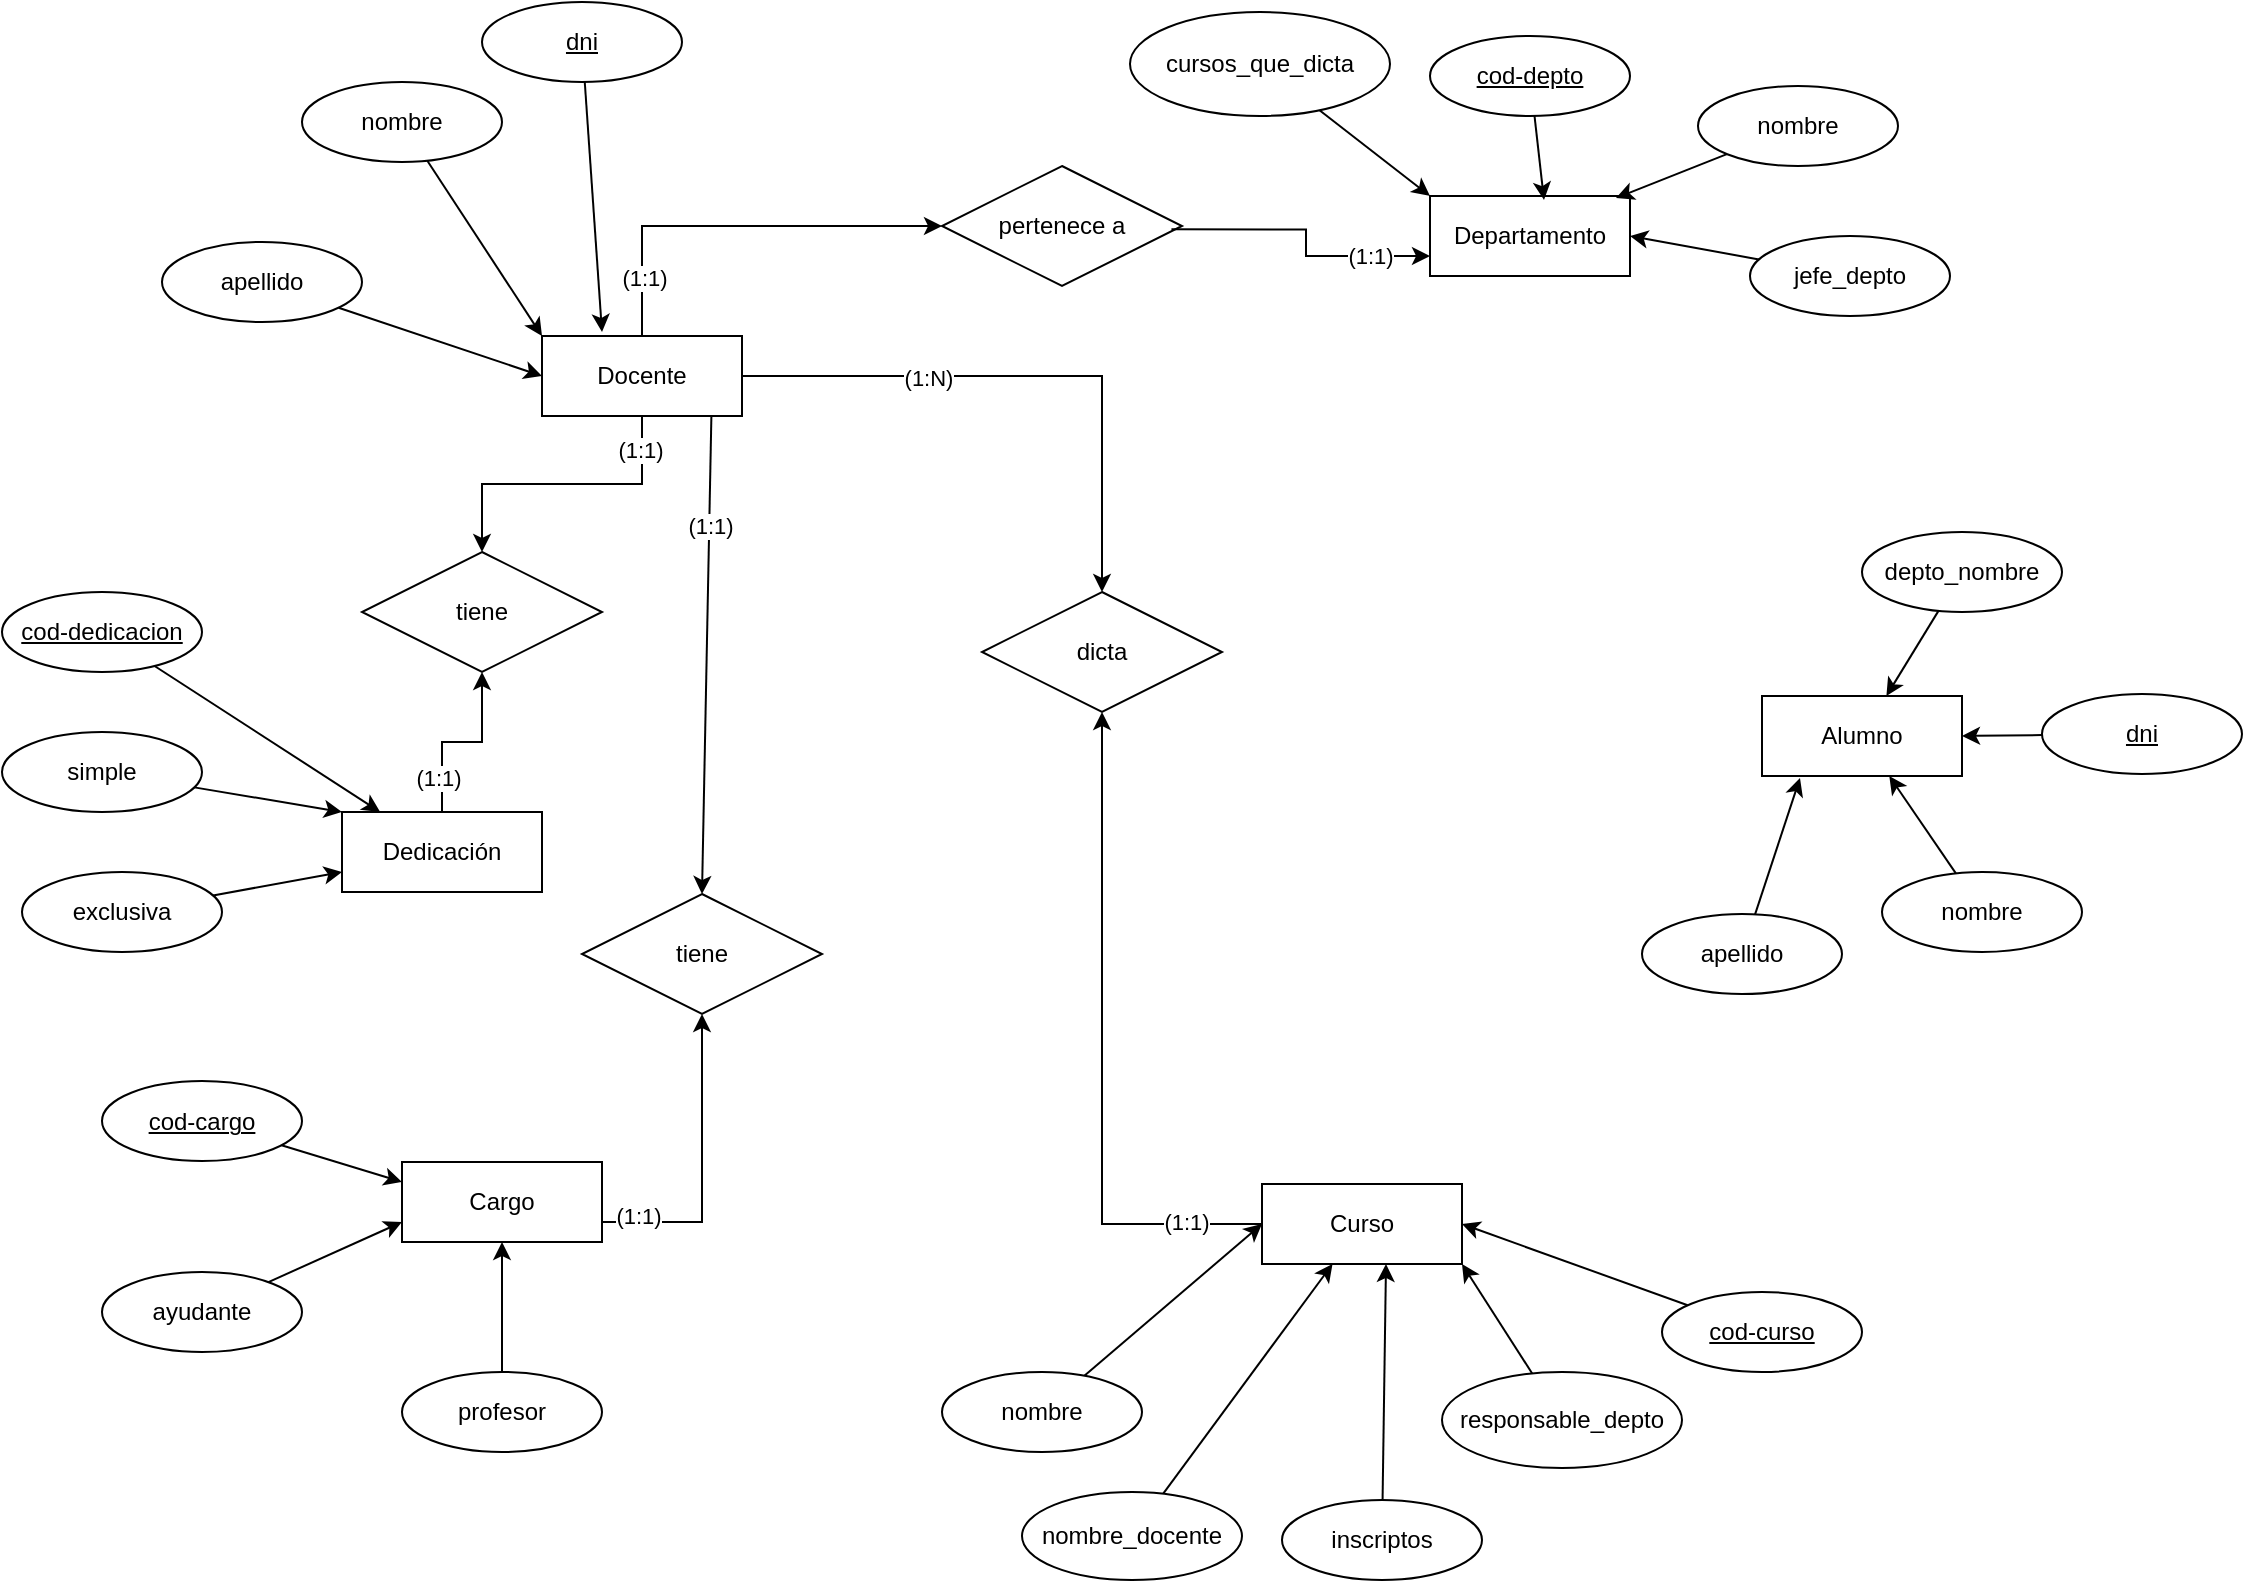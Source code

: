 <mxfile version="24.2.5" type="device">
  <diagram name="Página-1" id="Szhqvdssi4D6ShE0cRk2">
    <mxGraphModel dx="2514" dy="993" grid="1" gridSize="10" guides="1" tooltips="1" connect="1" arrows="1" fold="1" page="1" pageScale="1" pageWidth="827" pageHeight="1169" math="0" shadow="0">
      <root>
        <mxCell id="0" />
        <mxCell id="1" parent="0" />
        <mxCell id="ZhWLkEhnbrc2XoAsqvrD-73" style="edgeStyle=orthogonalEdgeStyle;rounded=0;orthogonalLoop=1;jettySize=auto;html=1;" parent="1" source="ZhWLkEhnbrc2XoAsqvrD-3" target="ZhWLkEhnbrc2XoAsqvrD-56" edge="1">
          <mxGeometry relative="1" as="geometry" />
        </mxCell>
        <mxCell id="ZhWLkEhnbrc2XoAsqvrD-74" value="(1:N)" style="edgeLabel;html=1;align=center;verticalAlign=middle;resizable=0;points=[];" parent="ZhWLkEhnbrc2XoAsqvrD-73" vertex="1" connectable="0">
          <mxGeometry x="-0.354" y="-1" relative="1" as="geometry">
            <mxPoint as="offset" />
          </mxGeometry>
        </mxCell>
        <mxCell id="0FVTG-73KJkeVfvqFPHx-3" style="rounded=0;orthogonalLoop=1;jettySize=auto;html=1;entryX=0.5;entryY=0;entryDx=0;entryDy=0;exitX=0.847;exitY=0.995;exitDx=0;exitDy=0;exitPerimeter=0;" parent="1" source="ZhWLkEhnbrc2XoAsqvrD-3" target="ZhWLkEhnbrc2XoAsqvrD-69" edge="1">
          <mxGeometry relative="1" as="geometry" />
        </mxCell>
        <mxCell id="0FVTG-73KJkeVfvqFPHx-4" value="(1:1)" style="edgeLabel;html=1;align=center;verticalAlign=middle;resizable=0;points=[];" parent="0FVTG-73KJkeVfvqFPHx-3" vertex="1" connectable="0">
          <mxGeometry x="-0.546" relative="1" as="geometry">
            <mxPoint as="offset" />
          </mxGeometry>
        </mxCell>
        <mxCell id="0FVTG-73KJkeVfvqFPHx-11" style="edgeStyle=orthogonalEdgeStyle;rounded=0;orthogonalLoop=1;jettySize=auto;html=1;entryX=0.5;entryY=0;entryDx=0;entryDy=0;" parent="1" source="ZhWLkEhnbrc2XoAsqvrD-3" target="ZhWLkEhnbrc2XoAsqvrD-60" edge="1">
          <mxGeometry relative="1" as="geometry" />
        </mxCell>
        <mxCell id="0FVTG-73KJkeVfvqFPHx-13" value="(1:1)" style="edgeLabel;html=1;align=center;verticalAlign=middle;resizable=0;points=[];" parent="0FVTG-73KJkeVfvqFPHx-11" vertex="1" connectable="0">
          <mxGeometry x="-0.768" y="-1" relative="1" as="geometry">
            <mxPoint as="offset" />
          </mxGeometry>
        </mxCell>
        <mxCell id="0FVTG-73KJkeVfvqFPHx-18" style="edgeStyle=orthogonalEdgeStyle;rounded=0;orthogonalLoop=1;jettySize=auto;html=1;entryX=0;entryY=0.5;entryDx=0;entryDy=0;exitX=0.5;exitY=0;exitDx=0;exitDy=0;" parent="1" source="ZhWLkEhnbrc2XoAsqvrD-3" target="ZhWLkEhnbrc2XoAsqvrD-54" edge="1">
          <mxGeometry relative="1" as="geometry" />
        </mxCell>
        <mxCell id="0FVTG-73KJkeVfvqFPHx-19" value="(1:1)" style="edgeLabel;html=1;align=center;verticalAlign=middle;resizable=0;points=[];" parent="0FVTG-73KJkeVfvqFPHx-18" vertex="1" connectable="0">
          <mxGeometry x="-0.714" y="-1" relative="1" as="geometry">
            <mxPoint as="offset" />
          </mxGeometry>
        </mxCell>
        <mxCell id="ZhWLkEhnbrc2XoAsqvrD-3" value="Docente" style="whiteSpace=wrap;html=1;align=center;" parent="1" vertex="1">
          <mxGeometry x="-100" y="172" width="100" height="40" as="geometry" />
        </mxCell>
        <mxCell id="ZhWLkEhnbrc2XoAsqvrD-4" value="Alumno" style="whiteSpace=wrap;html=1;align=center;" parent="1" vertex="1">
          <mxGeometry x="510" y="352" width="100" height="40" as="geometry" />
        </mxCell>
        <mxCell id="ZhWLkEhnbrc2XoAsqvrD-75" value="" style="edgeStyle=orthogonalEdgeStyle;rounded=0;orthogonalLoop=1;jettySize=auto;html=1;entryX=0.5;entryY=1;entryDx=0;entryDy=0;" parent="1" source="ZhWLkEhnbrc2XoAsqvrD-5" target="ZhWLkEhnbrc2XoAsqvrD-56" edge="1">
          <mxGeometry relative="1" as="geometry" />
        </mxCell>
        <mxCell id="ZhWLkEhnbrc2XoAsqvrD-76" value="(1:1)" style="edgeLabel;html=1;align=center;verticalAlign=middle;resizable=0;points=[];" parent="ZhWLkEhnbrc2XoAsqvrD-75" vertex="1" connectable="0">
          <mxGeometry x="-0.774" y="-1" relative="1" as="geometry">
            <mxPoint as="offset" />
          </mxGeometry>
        </mxCell>
        <mxCell id="ZhWLkEhnbrc2XoAsqvrD-5" value="Curso" style="whiteSpace=wrap;html=1;align=center;" parent="1" vertex="1">
          <mxGeometry x="260" y="596" width="100" height="40" as="geometry" />
        </mxCell>
        <mxCell id="ZhWLkEhnbrc2XoAsqvrD-6" value="Departamento" style="whiteSpace=wrap;html=1;align=center;" parent="1" vertex="1">
          <mxGeometry x="344" y="102" width="100" height="40" as="geometry" />
        </mxCell>
        <mxCell id="ZhWLkEhnbrc2XoAsqvrD-35" style="rounded=0;orthogonalLoop=1;jettySize=auto;html=1;entryX=0;entryY=0;entryDx=0;entryDy=0;" parent="1" source="ZhWLkEhnbrc2XoAsqvrD-9" target="ZhWLkEhnbrc2XoAsqvrD-3" edge="1">
          <mxGeometry relative="1" as="geometry" />
        </mxCell>
        <mxCell id="ZhWLkEhnbrc2XoAsqvrD-9" value="nombre" style="ellipse;whiteSpace=wrap;html=1;align=center;" parent="1" vertex="1">
          <mxGeometry x="-220" y="45" width="100" height="40" as="geometry" />
        </mxCell>
        <mxCell id="ZhWLkEhnbrc2XoAsqvrD-10" value="apellido" style="ellipse;whiteSpace=wrap;html=1;align=center;" parent="1" vertex="1">
          <mxGeometry x="-290" y="125" width="100" height="40" as="geometry" />
        </mxCell>
        <mxCell id="ZhWLkEhnbrc2XoAsqvrD-31" style="rounded=0;orthogonalLoop=1;jettySize=auto;html=1;entryX=0.93;entryY=0.025;entryDx=0;entryDy=0;entryPerimeter=0;" parent="1" source="ZhWLkEhnbrc2XoAsqvrD-11" target="ZhWLkEhnbrc2XoAsqvrD-6" edge="1">
          <mxGeometry relative="1" as="geometry">
            <mxPoint x="424" y="122" as="targetPoint" />
          </mxGeometry>
        </mxCell>
        <mxCell id="ZhWLkEhnbrc2XoAsqvrD-11" value="nombre" style="ellipse;whiteSpace=wrap;html=1;align=center;" parent="1" vertex="1">
          <mxGeometry x="478" y="47" width="100" height="40" as="geometry" />
        </mxCell>
        <mxCell id="ZhWLkEhnbrc2XoAsqvrD-32" style="rounded=0;orthogonalLoop=1;jettySize=auto;html=1;entryX=1;entryY=0.5;entryDx=0;entryDy=0;" parent="1" source="ZhWLkEhnbrc2XoAsqvrD-12" target="ZhWLkEhnbrc2XoAsqvrD-6" edge="1">
          <mxGeometry relative="1" as="geometry" />
        </mxCell>
        <mxCell id="ZhWLkEhnbrc2XoAsqvrD-12" value="jefe_depto" style="ellipse;whiteSpace=wrap;html=1;align=center;" parent="1" vertex="1">
          <mxGeometry x="504" y="122" width="100" height="40" as="geometry" />
        </mxCell>
        <mxCell id="ZhWLkEhnbrc2XoAsqvrD-13" value="cursos_que_dicta" style="ellipse;whiteSpace=wrap;html=1;align=center;" parent="1" vertex="1">
          <mxGeometry x="194" y="10" width="130" height="52" as="geometry" />
        </mxCell>
        <mxCell id="ZhWLkEhnbrc2XoAsqvrD-44" style="rounded=0;orthogonalLoop=1;jettySize=auto;html=1;" parent="1" source="ZhWLkEhnbrc2XoAsqvrD-15" target="ZhWLkEhnbrc2XoAsqvrD-4" edge="1">
          <mxGeometry relative="1" as="geometry" />
        </mxCell>
        <mxCell id="ZhWLkEhnbrc2XoAsqvrD-15" value="nombre" style="ellipse;whiteSpace=wrap;html=1;align=center;" parent="1" vertex="1">
          <mxGeometry x="570" y="440" width="100" height="40" as="geometry" />
        </mxCell>
        <mxCell id="ZhWLkEhnbrc2XoAsqvrD-45" style="rounded=0;orthogonalLoop=1;jettySize=auto;html=1;entryX=0.19;entryY=1.025;entryDx=0;entryDy=0;entryPerimeter=0;" parent="1" source="ZhWLkEhnbrc2XoAsqvrD-16" target="ZhWLkEhnbrc2XoAsqvrD-4" edge="1">
          <mxGeometry relative="1" as="geometry" />
        </mxCell>
        <mxCell id="ZhWLkEhnbrc2XoAsqvrD-16" value="apellido" style="ellipse;whiteSpace=wrap;html=1;align=center;" parent="1" vertex="1">
          <mxGeometry x="450" y="461" width="100" height="40" as="geometry" />
        </mxCell>
        <mxCell id="ZhWLkEhnbrc2XoAsqvrD-42" style="rounded=0;orthogonalLoop=1;jettySize=auto;html=1;" parent="1" source="ZhWLkEhnbrc2XoAsqvrD-17" target="ZhWLkEhnbrc2XoAsqvrD-4" edge="1">
          <mxGeometry relative="1" as="geometry" />
        </mxCell>
        <mxCell id="ZhWLkEhnbrc2XoAsqvrD-17" value="depto_nombre" style="ellipse;whiteSpace=wrap;html=1;align=center;" parent="1" vertex="1">
          <mxGeometry x="560" y="270" width="100" height="40" as="geometry" />
        </mxCell>
        <mxCell id="0FVTG-73KJkeVfvqFPHx-9" style="edgeStyle=orthogonalEdgeStyle;rounded=0;orthogonalLoop=1;jettySize=auto;html=1;entryX=0.5;entryY=1;entryDx=0;entryDy=0;exitX=1;exitY=0.75;exitDx=0;exitDy=0;" parent="1" source="ZhWLkEhnbrc2XoAsqvrD-18" target="ZhWLkEhnbrc2XoAsqvrD-69" edge="1">
          <mxGeometry relative="1" as="geometry" />
        </mxCell>
        <mxCell id="0FVTG-73KJkeVfvqFPHx-10" value="(1:1)" style="edgeLabel;html=1;align=center;verticalAlign=middle;resizable=0;points=[];" parent="0FVTG-73KJkeVfvqFPHx-9" vertex="1" connectable="0">
          <mxGeometry x="-0.765" y="3" relative="1" as="geometry">
            <mxPoint as="offset" />
          </mxGeometry>
        </mxCell>
        <mxCell id="ZhWLkEhnbrc2XoAsqvrD-18" value="Cargo" style="whiteSpace=wrap;html=1;align=center;" parent="1" vertex="1">
          <mxGeometry x="-170" y="585" width="100" height="40" as="geometry" />
        </mxCell>
        <mxCell id="ZhWLkEhnbrc2XoAsqvrD-39" style="rounded=0;orthogonalLoop=1;jettySize=auto;html=1;exitX=0.5;exitY=0;exitDx=0;exitDy=0;entryX=0.5;entryY=1;entryDx=0;entryDy=0;" parent="1" source="ZhWLkEhnbrc2XoAsqvrD-19" target="ZhWLkEhnbrc2XoAsqvrD-18" edge="1">
          <mxGeometry relative="1" as="geometry" />
        </mxCell>
        <mxCell id="ZhWLkEhnbrc2XoAsqvrD-19" value="profesor" style="ellipse;whiteSpace=wrap;html=1;align=center;" parent="1" vertex="1">
          <mxGeometry x="-170" y="690" width="100" height="40" as="geometry" />
        </mxCell>
        <mxCell id="ZhWLkEhnbrc2XoAsqvrD-40" style="rounded=0;orthogonalLoop=1;jettySize=auto;html=1;entryX=0;entryY=0.75;entryDx=0;entryDy=0;" parent="1" source="ZhWLkEhnbrc2XoAsqvrD-20" target="ZhWLkEhnbrc2XoAsqvrD-18" edge="1">
          <mxGeometry relative="1" as="geometry" />
        </mxCell>
        <mxCell id="ZhWLkEhnbrc2XoAsqvrD-20" value="ayudante" style="ellipse;whiteSpace=wrap;html=1;align=center;" parent="1" vertex="1">
          <mxGeometry x="-320" y="640" width="100" height="40" as="geometry" />
        </mxCell>
        <mxCell id="ZhWLkEhnbrc2XoAsqvrD-27" style="rounded=0;orthogonalLoop=1;jettySize=auto;html=1;entryX=0;entryY=0.5;entryDx=0;entryDy=0;" parent="1" source="ZhWLkEhnbrc2XoAsqvrD-22" target="ZhWLkEhnbrc2XoAsqvrD-5" edge="1">
          <mxGeometry relative="1" as="geometry" />
        </mxCell>
        <mxCell id="ZhWLkEhnbrc2XoAsqvrD-22" value="nombre" style="ellipse;whiteSpace=wrap;html=1;align=center;" parent="1" vertex="1">
          <mxGeometry x="100" y="690" width="100" height="40" as="geometry" />
        </mxCell>
        <mxCell id="ZhWLkEhnbrc2XoAsqvrD-28" style="rounded=0;orthogonalLoop=1;jettySize=auto;html=1;" parent="1" source="ZhWLkEhnbrc2XoAsqvrD-23" target="ZhWLkEhnbrc2XoAsqvrD-5" edge="1">
          <mxGeometry relative="1" as="geometry" />
        </mxCell>
        <mxCell id="ZhWLkEhnbrc2XoAsqvrD-23" value="nombre_docente" style="ellipse;whiteSpace=wrap;html=1;align=center;" parent="1" vertex="1">
          <mxGeometry x="140" y="750" width="110" height="44" as="geometry" />
        </mxCell>
        <mxCell id="ZhWLkEhnbrc2XoAsqvrD-24" value="inscriptos" style="ellipse;whiteSpace=wrap;html=1;align=center;" parent="1" vertex="1">
          <mxGeometry x="270" y="754" width="100" height="40" as="geometry" />
        </mxCell>
        <mxCell id="ZhWLkEhnbrc2XoAsqvrD-30" style="rounded=0;orthogonalLoop=1;jettySize=auto;html=1;entryX=1;entryY=1;entryDx=0;entryDy=0;" parent="1" source="ZhWLkEhnbrc2XoAsqvrD-25" target="ZhWLkEhnbrc2XoAsqvrD-5" edge="1">
          <mxGeometry relative="1" as="geometry" />
        </mxCell>
        <mxCell id="ZhWLkEhnbrc2XoAsqvrD-25" value="responsable_depto" style="ellipse;whiteSpace=wrap;html=1;align=center;" parent="1" vertex="1">
          <mxGeometry x="350" y="690" width="120" height="48" as="geometry" />
        </mxCell>
        <mxCell id="ZhWLkEhnbrc2XoAsqvrD-29" style="rounded=0;orthogonalLoop=1;jettySize=auto;html=1;entryX=0.62;entryY=1;entryDx=0;entryDy=0;entryPerimeter=0;" parent="1" source="ZhWLkEhnbrc2XoAsqvrD-24" target="ZhWLkEhnbrc2XoAsqvrD-5" edge="1">
          <mxGeometry relative="1" as="geometry" />
        </mxCell>
        <mxCell id="ZhWLkEhnbrc2XoAsqvrD-33" style="rounded=0;orthogonalLoop=1;jettySize=auto;html=1;entryX=0;entryY=0;entryDx=0;entryDy=0;" parent="1" source="ZhWLkEhnbrc2XoAsqvrD-13" target="ZhWLkEhnbrc2XoAsqvrD-6" edge="1">
          <mxGeometry relative="1" as="geometry" />
        </mxCell>
        <mxCell id="ZhWLkEhnbrc2XoAsqvrD-36" style="rounded=0;orthogonalLoop=1;jettySize=auto;html=1;entryX=0;entryY=0.5;entryDx=0;entryDy=0;" parent="1" source="ZhWLkEhnbrc2XoAsqvrD-10" target="ZhWLkEhnbrc2XoAsqvrD-3" edge="1">
          <mxGeometry relative="1" as="geometry" />
        </mxCell>
        <mxCell id="ZhWLkEhnbrc2XoAsqvrD-65" style="rounded=0;orthogonalLoop=1;jettySize=auto;html=1;" parent="1" source="ZhWLkEhnbrc2XoAsqvrD-46" edge="1">
          <mxGeometry relative="1" as="geometry">
            <mxPoint x="-70" y="170" as="targetPoint" />
          </mxGeometry>
        </mxCell>
        <mxCell id="ZhWLkEhnbrc2XoAsqvrD-46" value="dni" style="ellipse;whiteSpace=wrap;html=1;align=center;fontStyle=4;" parent="1" vertex="1">
          <mxGeometry x="-130" y="5" width="100" height="40" as="geometry" />
        </mxCell>
        <mxCell id="ZhWLkEhnbrc2XoAsqvrD-68" style="rounded=0;orthogonalLoop=1;jettySize=auto;html=1;entryX=1;entryY=0.5;entryDx=0;entryDy=0;" parent="1" source="ZhWLkEhnbrc2XoAsqvrD-47" target="ZhWLkEhnbrc2XoAsqvrD-4" edge="1">
          <mxGeometry relative="1" as="geometry" />
        </mxCell>
        <mxCell id="ZhWLkEhnbrc2XoAsqvrD-47" value="dni" style="ellipse;whiteSpace=wrap;html=1;align=center;fontStyle=4;" parent="1" vertex="1">
          <mxGeometry x="650" y="351" width="100" height="40" as="geometry" />
        </mxCell>
        <mxCell id="ZhWLkEhnbrc2XoAsqvrD-53" style="rounded=0;orthogonalLoop=1;jettySize=auto;html=1;entryX=0;entryY=0.25;entryDx=0;entryDy=0;" parent="1" source="ZhWLkEhnbrc2XoAsqvrD-48" target="ZhWLkEhnbrc2XoAsqvrD-18" edge="1">
          <mxGeometry relative="1" as="geometry" />
        </mxCell>
        <mxCell id="ZhWLkEhnbrc2XoAsqvrD-48" value="cod-cargo" style="ellipse;whiteSpace=wrap;html=1;align=center;fontStyle=4;" parent="1" vertex="1">
          <mxGeometry x="-320" y="544.5" width="100" height="40" as="geometry" />
        </mxCell>
        <mxCell id="ZhWLkEhnbrc2XoAsqvrD-52" style="rounded=0;orthogonalLoop=1;jettySize=auto;html=1;entryX=0.57;entryY=0.05;entryDx=0;entryDy=0;entryPerimeter=0;" parent="1" source="ZhWLkEhnbrc2XoAsqvrD-49" target="ZhWLkEhnbrc2XoAsqvrD-6" edge="1">
          <mxGeometry relative="1" as="geometry" />
        </mxCell>
        <mxCell id="ZhWLkEhnbrc2XoAsqvrD-49" value="cod-depto" style="ellipse;whiteSpace=wrap;html=1;align=center;fontStyle=4;" parent="1" vertex="1">
          <mxGeometry x="344" y="22" width="100" height="40" as="geometry" />
        </mxCell>
        <mxCell id="ZhWLkEhnbrc2XoAsqvrD-51" style="rounded=0;orthogonalLoop=1;jettySize=auto;html=1;entryX=1;entryY=0.5;entryDx=0;entryDy=0;" parent="1" source="ZhWLkEhnbrc2XoAsqvrD-50" target="ZhWLkEhnbrc2XoAsqvrD-5" edge="1">
          <mxGeometry relative="1" as="geometry" />
        </mxCell>
        <mxCell id="ZhWLkEhnbrc2XoAsqvrD-50" value="cod-curso" style="ellipse;whiteSpace=wrap;html=1;align=center;fontStyle=4;" parent="1" vertex="1">
          <mxGeometry x="460" y="650" width="100" height="40" as="geometry" />
        </mxCell>
        <mxCell id="ZhWLkEhnbrc2XoAsqvrD-54" value="pertenece a" style="shape=rhombus;perimeter=rhombusPerimeter;whiteSpace=wrap;html=1;align=center;" parent="1" vertex="1">
          <mxGeometry x="100" y="87" width="120" height="60" as="geometry" />
        </mxCell>
        <mxCell id="0FVTG-73KJkeVfvqFPHx-16" style="edgeStyle=orthogonalEdgeStyle;rounded=0;orthogonalLoop=1;jettySize=auto;html=1;entryX=0;entryY=0.75;entryDx=0;entryDy=0;exitX=0.956;exitY=0.528;exitDx=0;exitDy=0;exitPerimeter=0;" parent="1" source="ZhWLkEhnbrc2XoAsqvrD-54" target="ZhWLkEhnbrc2XoAsqvrD-6" edge="1">
          <mxGeometry relative="1" as="geometry">
            <mxPoint x="220" y="117" as="sourcePoint" />
          </mxGeometry>
        </mxCell>
        <mxCell id="0FVTG-73KJkeVfvqFPHx-20" value="(1:1)" style="edgeLabel;html=1;align=center;verticalAlign=middle;resizable=0;points=[];" parent="0FVTG-73KJkeVfvqFPHx-16" vertex="1" connectable="0">
          <mxGeometry x="0.575" relative="1" as="geometry">
            <mxPoint as="offset" />
          </mxGeometry>
        </mxCell>
        <mxCell id="ZhWLkEhnbrc2XoAsqvrD-56" value="dicta" style="shape=rhombus;perimeter=rhombusPerimeter;whiteSpace=wrap;html=1;align=center;" parent="1" vertex="1">
          <mxGeometry x="120" y="300" width="120" height="60" as="geometry" />
        </mxCell>
        <mxCell id="0FVTG-73KJkeVfvqFPHx-12" style="edgeStyle=orthogonalEdgeStyle;rounded=0;orthogonalLoop=1;jettySize=auto;html=1;entryX=0.5;entryY=1;entryDx=0;entryDy=0;" parent="1" source="ZhWLkEhnbrc2XoAsqvrD-57" target="ZhWLkEhnbrc2XoAsqvrD-60" edge="1">
          <mxGeometry relative="1" as="geometry" />
        </mxCell>
        <mxCell id="0FVTG-73KJkeVfvqFPHx-14" value="(1:1)" style="edgeLabel;html=1;align=center;verticalAlign=middle;resizable=0;points=[];" parent="0FVTG-73KJkeVfvqFPHx-12" vertex="1" connectable="0">
          <mxGeometry x="-0.627" y="2" relative="1" as="geometry">
            <mxPoint as="offset" />
          </mxGeometry>
        </mxCell>
        <mxCell id="ZhWLkEhnbrc2XoAsqvrD-57" value="Dedicación" style="whiteSpace=wrap;html=1;align=center;" parent="1" vertex="1">
          <mxGeometry x="-200" y="410" width="100" height="40" as="geometry" />
        </mxCell>
        <mxCell id="ZhWLkEhnbrc2XoAsqvrD-61" style="rounded=0;orthogonalLoop=1;jettySize=auto;html=1;entryX=0;entryY=0;entryDx=0;entryDy=0;" parent="1" source="ZhWLkEhnbrc2XoAsqvrD-58" target="ZhWLkEhnbrc2XoAsqvrD-57" edge="1">
          <mxGeometry relative="1" as="geometry" />
        </mxCell>
        <mxCell id="ZhWLkEhnbrc2XoAsqvrD-58" value="simple" style="ellipse;whiteSpace=wrap;html=1;align=center;" parent="1" vertex="1">
          <mxGeometry x="-370" y="370" width="100" height="40" as="geometry" />
        </mxCell>
        <mxCell id="ZhWLkEhnbrc2XoAsqvrD-62" style="rounded=0;orthogonalLoop=1;jettySize=auto;html=1;entryX=0;entryY=0.75;entryDx=0;entryDy=0;" parent="1" source="ZhWLkEhnbrc2XoAsqvrD-59" target="ZhWLkEhnbrc2XoAsqvrD-57" edge="1">
          <mxGeometry relative="1" as="geometry" />
        </mxCell>
        <mxCell id="ZhWLkEhnbrc2XoAsqvrD-59" value="exclusiva" style="ellipse;whiteSpace=wrap;html=1;align=center;" parent="1" vertex="1">
          <mxGeometry x="-360" y="440" width="100" height="40" as="geometry" />
        </mxCell>
        <mxCell id="ZhWLkEhnbrc2XoAsqvrD-60" value="tiene" style="shape=rhombus;perimeter=rhombusPerimeter;whiteSpace=wrap;html=1;align=center;" parent="1" vertex="1">
          <mxGeometry x="-190" y="280" width="120" height="60" as="geometry" />
        </mxCell>
        <mxCell id="ZhWLkEhnbrc2XoAsqvrD-67" style="rounded=0;orthogonalLoop=1;jettySize=auto;html=1;" parent="1" source="ZhWLkEhnbrc2XoAsqvrD-66" target="ZhWLkEhnbrc2XoAsqvrD-57" edge="1">
          <mxGeometry relative="1" as="geometry" />
        </mxCell>
        <mxCell id="ZhWLkEhnbrc2XoAsqvrD-66" value="cod-dedicacion" style="ellipse;whiteSpace=wrap;html=1;align=center;fontStyle=4;" parent="1" vertex="1">
          <mxGeometry x="-370" y="300" width="100" height="40" as="geometry" />
        </mxCell>
        <mxCell id="ZhWLkEhnbrc2XoAsqvrD-69" value="tiene" style="shape=rhombus;perimeter=rhombusPerimeter;whiteSpace=wrap;html=1;align=center;" parent="1" vertex="1">
          <mxGeometry x="-80" y="451" width="120" height="60" as="geometry" />
        </mxCell>
      </root>
    </mxGraphModel>
  </diagram>
</mxfile>
